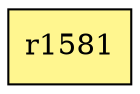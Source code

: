digraph G {
rankdir=BT;ranksep="2.0";
"r1581" [shape=record,fillcolor=khaki1,style=filled,label="{r1581}"];
}